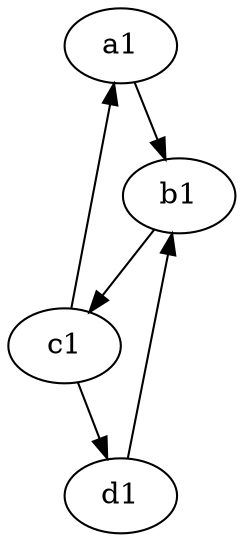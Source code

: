digraph "2cycles-a1b1c1d1" {
name="2cycles-a1b1c1d1"
node [type=tmsg]
edge [type=xy]
a1 -> b1 -> c1 -> a1
c1 -> d1 -> b1
}
